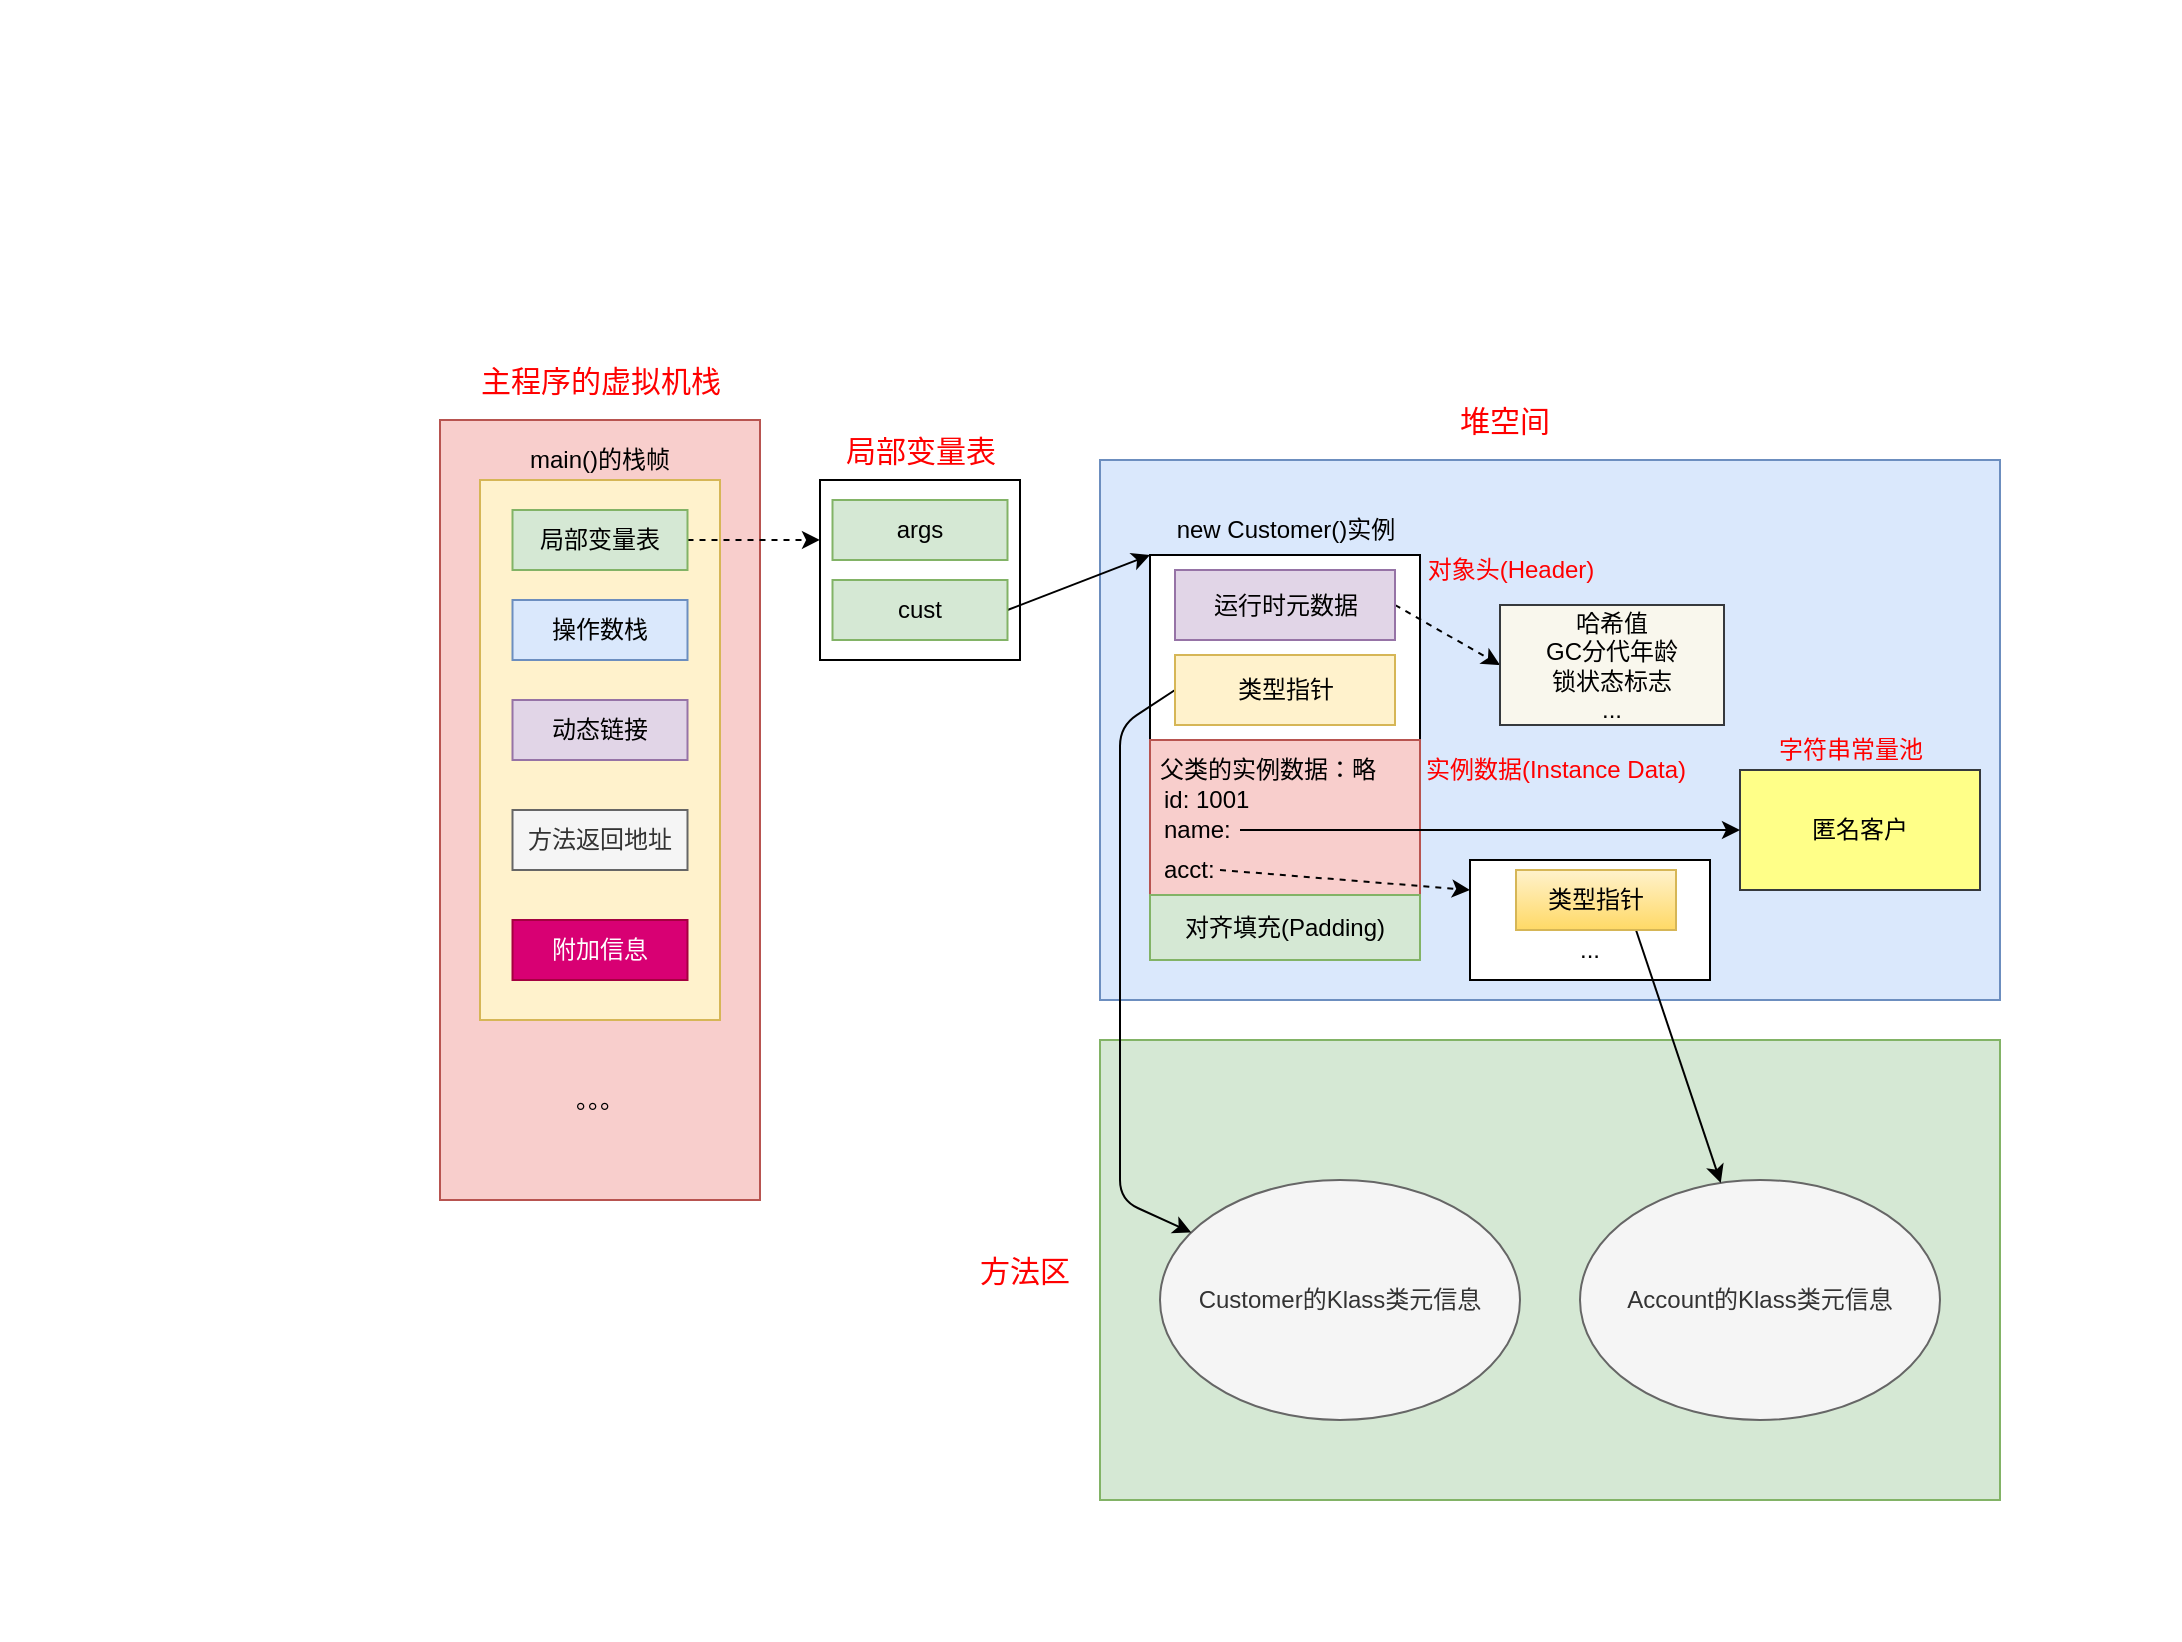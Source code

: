 <mxGraphModel dx="2394" dy="1714" grid="1" gridSize="10" guides="1" tooltips="1" connect="1" arrows="1" fold="1" page="0" pageScale="1" pageWidth="827" pageHeight="1169" math="0" shadow="0"><root><mxCell id="0"/><mxCell id="1" parent="0"/><mxCell id="154" value="" style="whiteSpace=wrap;html=1;strokeColor=none;" parent="1" vertex="1"><mxGeometry x="-880" y="-780" width="1090" height="820" as="geometry"/></mxCell><mxCell id="214" value="" style="rounded=0;whiteSpace=wrap;html=1;strokeColor=#6c8ebf;strokeWidth=1;fillColor=#dae8fc;" parent="1" vertex="1"><mxGeometry x="-330" y="-550" width="450" height="270" as="geometry"/></mxCell><mxCell id="219" value="" style="rounded=0;whiteSpace=wrap;html=1;strokeColor=#82b366;strokeWidth=1;fillColor=#d5e8d4;" parent="1" vertex="1"><mxGeometry x="-330" y="-260" width="450" height="230" as="geometry"/></mxCell><mxCell id="221" value="Customer的Klass类元信息" style="ellipse;whiteSpace=wrap;html=1;strokeColor=#666666;strokeWidth=1;fillColor=#f5f5f5;fontColor=#333333;" parent="1" vertex="1"><mxGeometry x="-300" y="-190" width="180" height="120" as="geometry"/></mxCell><mxCell id="225" value="" style="rounded=0;whiteSpace=wrap;html=1;fillColor=#f8cecc;strokeColor=#b85450;" parent="1" vertex="1"><mxGeometry x="-660" y="-570" width="160" height="390" as="geometry"/></mxCell><mxCell id="226" value="&lt;font color=&quot;#ff0000&quot; style=&quot;font-size: 15px&quot;&gt;主程序的虚拟机栈&lt;/font&gt;" style="text;html=1;strokeColor=none;fillColor=none;align=center;verticalAlign=middle;whiteSpace=wrap;rounded=0;" parent="1" vertex="1"><mxGeometry x="-642.5" y="-600" width="125" height="20" as="geometry"/></mxCell><mxCell id="227" value="" style="rounded=0;whiteSpace=wrap;html=1;fillColor=#fff2cc;strokeColor=#d6b656;" parent="1" vertex="1"><mxGeometry x="-640" y="-540" width="120" height="270" as="geometry"/></mxCell><mxCell id="228" value="。。。" style="text;html=1;strokeColor=none;fillColor=none;align=center;verticalAlign=middle;whiteSpace=wrap;rounded=0;" parent="1" vertex="1"><mxGeometry x="-600" y="-240" width="40" height="20" as="geometry"/></mxCell><mxCell id="238" style="edgeStyle=none;html=1;exitX=1;exitY=0.5;exitDx=0;exitDy=0;entryX=0;entryY=0.333;entryDx=0;entryDy=0;entryPerimeter=0;dashed=1;" parent="1" source="229" target="235" edge="1"><mxGeometry relative="1" as="geometry"/></mxCell><mxCell id="229" value="局部变量表" style="rounded=0;whiteSpace=wrap;html=1;fillColor=#d5e8d4;strokeColor=#82b366;" parent="1" vertex="1"><mxGeometry x="-623.75" y="-525" width="87.5" height="30" as="geometry"/></mxCell><mxCell id="230" value="操作数栈" style="rounded=0;whiteSpace=wrap;html=1;fillColor=#dae8fc;strokeColor=#6c8ebf;" parent="1" vertex="1"><mxGeometry x="-623.75" y="-480" width="87.5" height="30" as="geometry"/></mxCell><mxCell id="231" value="动态链接" style="rounded=0;whiteSpace=wrap;html=1;fillColor=#e1d5e7;strokeColor=#9673a6;" parent="1" vertex="1"><mxGeometry x="-623.75" y="-430" width="87.5" height="30" as="geometry"/></mxCell><mxCell id="232" value="方法返回地址" style="rounded=0;whiteSpace=wrap;html=1;fillColor=#f5f5f5;strokeColor=#666666;fontColor=#333333;" parent="1" vertex="1"><mxGeometry x="-623.75" y="-375" width="87.5" height="30" as="geometry"/></mxCell><mxCell id="233" value="附加信息" style="rounded=0;whiteSpace=wrap;html=1;fillColor=#d80073;strokeColor=#A50040;fontColor=#ffffff;" parent="1" vertex="1"><mxGeometry x="-623.75" y="-320" width="87.5" height="30" as="geometry"/></mxCell><mxCell id="234" value="main()的栈帧" style="text;html=1;strokeColor=none;fillColor=none;align=center;verticalAlign=middle;whiteSpace=wrap;rounded=0;" parent="1" vertex="1"><mxGeometry x="-620" y="-560" width="80" height="20" as="geometry"/></mxCell><mxCell id="235" value="" style="rounded=0;whiteSpace=wrap;html=1;" parent="1" vertex="1"><mxGeometry x="-470" y="-540" width="100" height="90" as="geometry"/></mxCell><mxCell id="236" value="args" style="rounded=0;whiteSpace=wrap;html=1;fillColor=#d5e8d4;strokeColor=#82b366;" parent="1" vertex="1"><mxGeometry x="-463.75" y="-530" width="87.5" height="30" as="geometry"/></mxCell><mxCell id="250" style="edgeStyle=none;html=1;exitX=1;exitY=0.5;exitDx=0;exitDy=0;entryX=0;entryY=0;entryDx=0;entryDy=0;" parent="1" source="237" target="243" edge="1"><mxGeometry relative="1" as="geometry"/></mxCell><mxCell id="237" value="cust" style="rounded=0;whiteSpace=wrap;html=1;fillColor=#d5e8d4;strokeColor=#82b366;" parent="1" vertex="1"><mxGeometry x="-463.75" y="-490" width="87.5" height="30" as="geometry"/></mxCell><mxCell id="239" value="&lt;font color=&quot;#ff0000&quot;&gt;&lt;span style=&quot;font-size: 15px&quot;&gt;局部变量表&lt;/span&gt;&lt;/font&gt;" style="text;html=1;strokeColor=none;fillColor=none;align=center;verticalAlign=middle;whiteSpace=wrap;rounded=0;" parent="1" vertex="1"><mxGeometry x="-482" y="-565" width="125" height="20" as="geometry"/></mxCell><mxCell id="240" value="Account的Klass类元信息" style="ellipse;whiteSpace=wrap;html=1;strokeColor=#666666;strokeWidth=1;fillColor=#f5f5f5;fontColor=#333333;" parent="1" vertex="1"><mxGeometry x="-90" y="-190" width="180" height="120" as="geometry"/></mxCell><mxCell id="242" value="&lt;font color=&quot;#ff0000&quot;&gt;&lt;span style=&quot;font-size: 15px&quot;&gt;方法区&lt;/span&gt;&lt;/font&gt;" style="text;html=1;strokeColor=none;fillColor=none;align=center;verticalAlign=middle;whiteSpace=wrap;rounded=0;" parent="1" vertex="1"><mxGeometry x="-430" y="-155" width="125" height="20" as="geometry"/></mxCell><mxCell id="243" value="" style="rounded=0;whiteSpace=wrap;html=1;" parent="1" vertex="1"><mxGeometry x="-305" y="-502.5" width="135" height="92.5" as="geometry"/></mxCell><mxCell id="253" style="edgeStyle=none;html=1;exitX=1;exitY=0.5;exitDx=0;exitDy=0;entryX=0;entryY=0.5;entryDx=0;entryDy=0;dashed=1;" parent="1" source="244" target="252" edge="1"><mxGeometry relative="1" as="geometry"/></mxCell><mxCell id="244" value="运行时元数据" style="rounded=0;whiteSpace=wrap;html=1;fillColor=#e1d5e7;strokeColor=#9673a6;" parent="1" vertex="1"><mxGeometry x="-292.5" y="-495" width="110" height="35" as="geometry"/></mxCell><mxCell id="268" style="edgeStyle=none;html=1;exitX=0;exitY=0.5;exitDx=0;exitDy=0;" parent="1" source="245" target="221" edge="1"><mxGeometry relative="1" as="geometry"><Array as="points"><mxPoint x="-320" y="-417"/><mxPoint x="-320" y="-180"/></Array></mxGeometry></mxCell><mxCell id="245" value="类型指针" style="rounded=0;whiteSpace=wrap;html=1;fillColor=#fff2cc;strokeColor=#d6b656;" parent="1" vertex="1"><mxGeometry x="-292.5" y="-452.5" width="110" height="35" as="geometry"/></mxCell><mxCell id="246" value="" style="rounded=0;whiteSpace=wrap;html=1;fillColor=#f8cecc;strokeColor=#b85450;" parent="1" vertex="1"><mxGeometry x="-305" y="-410" width="135" height="80" as="geometry"/></mxCell><mxCell id="247" value="&lt;font color=&quot;#ff0000&quot;&gt;&lt;span style=&quot;font-size: 15px&quot;&gt;堆空间&lt;/span&gt;&lt;/font&gt;" style="text;html=1;strokeColor=none;fillColor=none;align=center;verticalAlign=middle;whiteSpace=wrap;rounded=0;" parent="1" vertex="1"><mxGeometry x="-190" y="-580" width="125" height="20" as="geometry"/></mxCell><mxCell id="248" value="父类的实例数据：略&lt;br&gt;" style="text;html=1;strokeColor=none;fillColor=none;align=left;verticalAlign=middle;whiteSpace=wrap;rounded=0;" parent="1" vertex="1"><mxGeometry x="-302.5" y="-405" width="130" height="20" as="geometry"/></mxCell><mxCell id="249" value="对齐填充(Padding)" style="rounded=0;whiteSpace=wrap;html=1;fillColor=#d5e8d4;strokeColor=#82b366;" parent="1" vertex="1"><mxGeometry x="-305" y="-332.5" width="135" height="32.5" as="geometry"/></mxCell><mxCell id="251" value="new Customer()实例" style="text;html=1;strokeColor=none;fillColor=none;align=center;verticalAlign=middle;whiteSpace=wrap;rounded=0;" parent="1" vertex="1"><mxGeometry x="-297.5" y="-525" width="120" height="20" as="geometry"/></mxCell><mxCell id="252" value="哈希值&lt;br&gt;GC分代年龄&lt;br&gt;锁状态标志&lt;br&gt;..." style="rounded=0;whiteSpace=wrap;html=1;fillColor=#f9f7ed;strokeColor=#36393d;" parent="1" vertex="1"><mxGeometry x="-130" y="-477.5" width="112" height="60" as="geometry"/></mxCell><mxCell id="254" value="&lt;div style=&quot;text-align: left&quot;&gt;&lt;span style=&quot;color: rgb(255 , 0 , 0)&quot;&gt;&lt;font style=&quot;font-size: 12px&quot;&gt;对象头&lt;/font&gt;&lt;/span&gt;&lt;span style=&quot;color: rgb(255 , 0 , 0)&quot;&gt;(Header)&lt;/span&gt;&lt;/div&gt;" style="text;html=1;strokeColor=none;fillColor=none;align=center;verticalAlign=middle;whiteSpace=wrap;rounded=0;" parent="1" vertex="1"><mxGeometry x="-177.5" y="-505" width="105" height="20" as="geometry"/></mxCell><mxCell id="255" value="&lt;div style=&quot;text-align: left&quot;&gt;&lt;span style=&quot;color: rgb(255 , 0 , 0)&quot;&gt;&lt;font style=&quot;font-size: 12px&quot;&gt;实例数据(Instance Data)&lt;/font&gt;&lt;/span&gt;&lt;/div&gt;" style="text;html=1;strokeColor=none;fillColor=none;align=center;verticalAlign=middle;whiteSpace=wrap;rounded=0;" parent="1" vertex="1"><mxGeometry x="-172.5" y="-405" width="140" height="20" as="geometry"/></mxCell><mxCell id="256" value="匿名客户" style="rounded=0;whiteSpace=wrap;html=1;fillColor=#ffff88;strokeColor=#36393d;" parent="1" vertex="1"><mxGeometry x="-10" y="-395" width="120" height="60" as="geometry"/></mxCell><mxCell id="257" value="&lt;font color=&quot;#ff0000&quot; style=&quot;font-size: 12px&quot;&gt;字符串常量池&lt;/font&gt;" style="text;html=1;strokeColor=none;fillColor=none;align=center;verticalAlign=middle;whiteSpace=wrap;rounded=0;" parent="1" vertex="1"><mxGeometry x="-17.5" y="-415" width="125" height="20" as="geometry"/></mxCell><mxCell id="259" value="" style="rounded=0;whiteSpace=wrap;html=1;" parent="1" vertex="1"><mxGeometry x="-145" y="-350" width="120" height="60" as="geometry"/></mxCell><mxCell id="267" style="edgeStyle=none;html=1;exitX=0.75;exitY=1;exitDx=0;exitDy=0;" parent="1" source="260" target="240" edge="1"><mxGeometry relative="1" as="geometry"/></mxCell><mxCell id="260" value="类型指针" style="rounded=0;whiteSpace=wrap;html=1;fillColor=#fff2cc;strokeColor=#d6b656;gradientColor=#ffd966;" parent="1" vertex="1"><mxGeometry x="-122" y="-345" width="80" height="30" as="geometry"/></mxCell><mxCell id="261" value="..." style="text;html=1;strokeColor=none;fillColor=none;align=center;verticalAlign=middle;whiteSpace=wrap;rounded=0;" parent="1" vertex="1"><mxGeometry x="-105" y="-315" width="40" height="20" as="geometry"/></mxCell><mxCell id="262" style="edgeStyle=none;html=1;entryX=0;entryY=0.5;entryDx=0;entryDy=0;exitX=1;exitY=0.5;exitDx=0;exitDy=0;" parent="1" source="264" target="256" edge="1"><mxGeometry relative="1" as="geometry"><mxPoint x="-366.25" y="-465" as="sourcePoint"/><mxPoint x="-295" y="-492.5" as="targetPoint"/></mxGeometry></mxCell><mxCell id="263" value="&lt;span&gt;id: 1001&lt;/span&gt;" style="text;html=1;strokeColor=none;fillColor=none;align=left;verticalAlign=middle;whiteSpace=wrap;rounded=0;" parent="1" vertex="1"><mxGeometry x="-300" y="-390" width="120" height="20" as="geometry"/></mxCell><mxCell id="264" value="&lt;span&gt;name:&lt;/span&gt;" style="text;html=1;strokeColor=none;fillColor=none;align=left;verticalAlign=middle;whiteSpace=wrap;rounded=0;" parent="1" vertex="1"><mxGeometry x="-300" y="-375" width="40" height="20" as="geometry"/></mxCell><mxCell id="266" style="edgeStyle=none;html=1;exitX=1;exitY=0.5;exitDx=0;exitDy=0;entryX=0;entryY=0.25;entryDx=0;entryDy=0;dashed=1;" parent="1" source="265" target="259" edge="1"><mxGeometry relative="1" as="geometry"/></mxCell><mxCell id="265" value="&lt;span&gt;acct:&lt;/span&gt;" style="text;html=1;strokeColor=none;fillColor=none;align=left;verticalAlign=middle;whiteSpace=wrap;rounded=0;" parent="1" vertex="1"><mxGeometry x="-300" y="-355" width="30" height="20" as="geometry"/></mxCell></root></mxGraphModel>